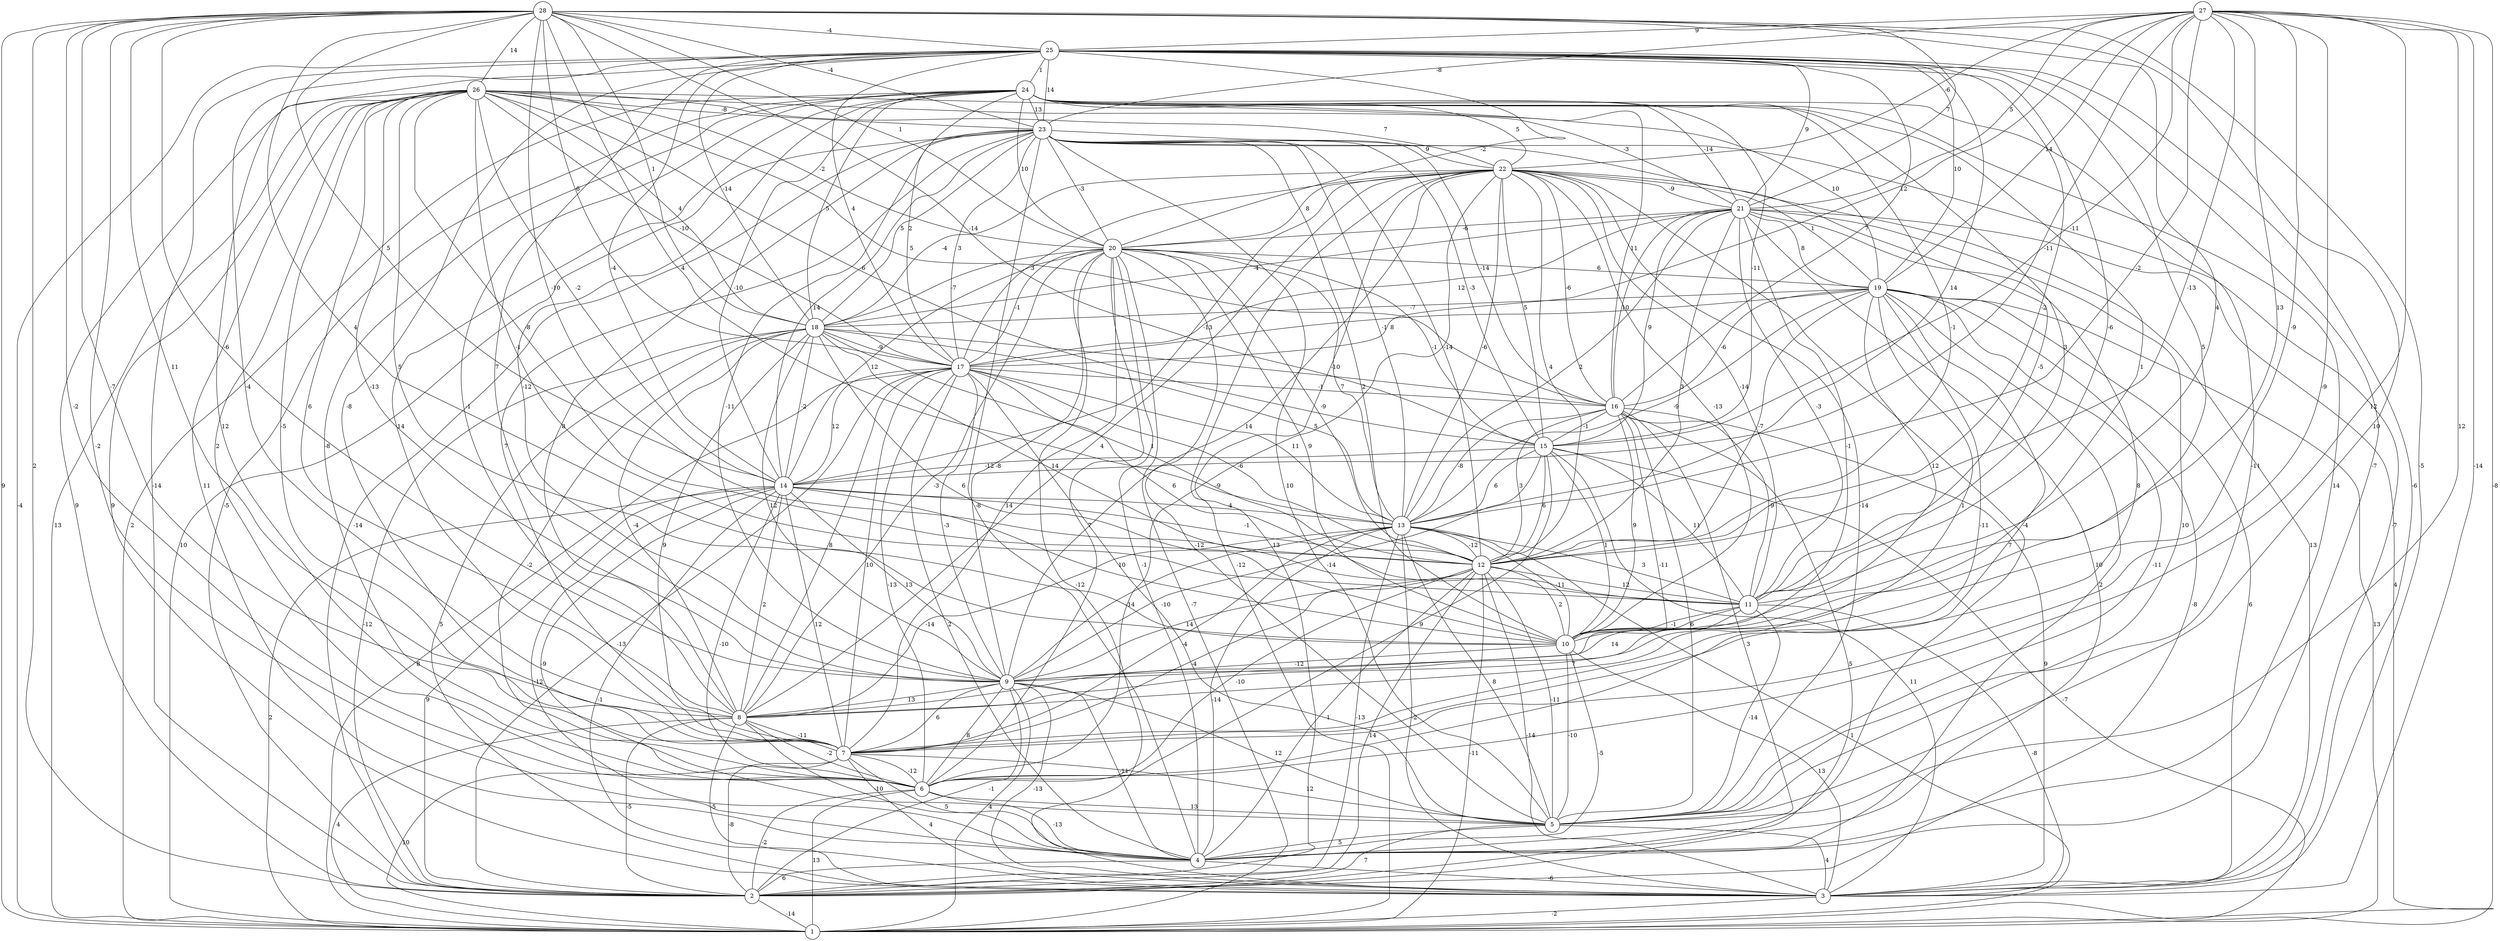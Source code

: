 graph { 
	 fontname="Helvetica,Arial,sans-serif" 
	 node [shape = circle]; 
	 28 -- 1 [label = "9"];
	 28 -- 2 [label = "2"];
	 28 -- 3 [label = "-5"];
	 28 -- 4 [label = "-2"];
	 28 -- 5 [label = "10"];
	 28 -- 6 [label = "-2"];
	 28 -- 7 [label = "-7"];
	 28 -- 8 [label = "11"];
	 28 -- 9 [label = "-6"];
	 28 -- 10 [label = "4"];
	 28 -- 11 [label = "4"];
	 28 -- 12 [label = "-10"];
	 28 -- 13 [label = "4"];
	 28 -- 14 [label = "5"];
	 28 -- 15 [label = "-14"];
	 28 -- 17 [label = "6"];
	 28 -- 18 [label = "1"];
	 28 -- 20 [label = "1"];
	 28 -- 21 [label = "7"];
	 28 -- 23 [label = "-4"];
	 28 -- 25 [label = "-4"];
	 28 -- 26 [label = "14"];
	 27 -- 1 [label = "-8"];
	 27 -- 3 [label = "-14"];
	 27 -- 5 [label = "12"];
	 27 -- 6 [label = "12"];
	 27 -- 7 [label = "-9"];
	 27 -- 10 [label = "-9"];
	 27 -- 11 [label = "13"];
	 27 -- 12 [label = "-13"];
	 27 -- 13 [label = "-2"];
	 27 -- 14 [label = "-11"];
	 27 -- 15 [label = "-11"];
	 27 -- 17 [label = "12"];
	 27 -- 19 [label = "14"];
	 27 -- 21 [label = "5"];
	 27 -- 22 [label = "-6"];
	 27 -- 23 [label = "-8"];
	 27 -- 25 [label = "9"];
	 26 -- 1 [label = "13"];
	 26 -- 2 [label = "9"];
	 26 -- 3 [label = "9"];
	 26 -- 4 [label = "11"];
	 26 -- 6 [label = "2"];
	 26 -- 7 [label = "-5"];
	 26 -- 8 [label = "6"];
	 26 -- 9 [label = "-13"];
	 26 -- 10 [label = "5"];
	 26 -- 11 [label = "-1"];
	 26 -- 12 [label = "-8"];
	 26 -- 14 [label = "-2"];
	 26 -- 15 [label = "6"];
	 26 -- 16 [label = "5"];
	 26 -- 17 [label = "-10"];
	 26 -- 18 [label = "4"];
	 26 -- 19 [label = "10"];
	 26 -- 20 [label = "-2"];
	 26 -- 21 [label = "-3"];
	 26 -- 22 [label = "7"];
	 26 -- 23 [label = "-8"];
	 25 -- 1 [label = "-4"];
	 25 -- 2 [label = "-14"];
	 25 -- 3 [label = "-6"];
	 25 -- 4 [label = "-7"];
	 25 -- 6 [label = "12"];
	 25 -- 7 [label = "-8"];
	 25 -- 8 [label = "-4"];
	 25 -- 9 [label = "7"];
	 25 -- 10 [label = "5"];
	 25 -- 11 [label = "-6"];
	 25 -- 12 [label = "-2"];
	 25 -- 13 [label = "14"];
	 25 -- 14 [label = "-4"];
	 25 -- 16 [label = "7"];
	 25 -- 17 [label = "4"];
	 25 -- 18 [label = "-14"];
	 25 -- 19 [label = "10"];
	 25 -- 20 [label = "-2"];
	 25 -- 21 [label = "9"];
	 25 -- 23 [label = "14"];
	 25 -- 24 [label = "1"];
	 24 -- 1 [label = "2"];
	 24 -- 2 [label = "-5"];
	 24 -- 4 [label = "14"];
	 24 -- 5 [label = "-11"];
	 24 -- 6 [label = "-8"];
	 24 -- 7 [label = "14"];
	 24 -- 8 [label = "-1"];
	 24 -- 9 [label = "-12"];
	 24 -- 10 [label = "1"];
	 24 -- 11 [label = "3"];
	 24 -- 12 [label = "-1"];
	 24 -- 14 [label = "-10"];
	 24 -- 15 [label = "-11"];
	 24 -- 16 [label = "11"];
	 24 -- 17 [label = "2"];
	 24 -- 18 [label = "5"];
	 24 -- 20 [label = "10"];
	 24 -- 21 [label = "-14"];
	 24 -- 22 [label = "5"];
	 24 -- 23 [label = "13"];
	 23 -- 1 [label = "10"];
	 23 -- 2 [label = "-14"];
	 23 -- 3 [label = "-7"];
	 23 -- 4 [label = "-8"];
	 23 -- 5 [label = "10"];
	 23 -- 7 [label = "7"];
	 23 -- 8 [label = "8"];
	 23 -- 9 [label = "-11"];
	 23 -- 10 [label = "2"];
	 23 -- 11 [label = "-5"];
	 23 -- 12 [label = "-14"];
	 23 -- 13 [label = "-1"];
	 23 -- 14 [label = "14"];
	 23 -- 15 [label = "-3"];
	 23 -- 16 [label = "-14"];
	 23 -- 17 [label = "3"];
	 23 -- 18 [label = "5"];
	 23 -- 20 [label = "-3"];
	 23 -- 22 [label = "9"];
	 22 -- 1 [label = "-12"];
	 22 -- 2 [label = "13"];
	 22 -- 3 [label = "13"];
	 22 -- 4 [label = "-4"];
	 22 -- 5 [label = "-14"];
	 22 -- 6 [label = "-9"];
	 22 -- 8 [label = "4"];
	 22 -- 9 [label = "14"];
	 22 -- 10 [label = "-13"];
	 22 -- 11 [label = "-14"];
	 22 -- 12 [label = "4"];
	 22 -- 13 [label = "-6"];
	 22 -- 14 [label = "-13"];
	 22 -- 15 [label = "5"];
	 22 -- 16 [label = "-6"];
	 22 -- 17 [label = "3"];
	 22 -- 18 [label = "-4"];
	 22 -- 19 [label = "1"];
	 22 -- 20 [label = "8"];
	 22 -- 21 [label = "-9"];
	 21 -- 1 [label = "4"];
	 21 -- 2 [label = "10"];
	 21 -- 5 [label = "10"];
	 21 -- 7 [label = "8"];
	 21 -- 9 [label = "-1"];
	 21 -- 11 [label = "-3"];
	 21 -- 12 [label = "3"];
	 21 -- 13 [label = "2"];
	 21 -- 15 [label = "9"];
	 21 -- 16 [label = "10"];
	 21 -- 17 [label = "12"];
	 21 -- 18 [label = "-4"];
	 21 -- 19 [label = "8"];
	 21 -- 20 [label = "-6"];
	 20 -- 1 [label = "-7"];
	 20 -- 3 [label = "-12"];
	 20 -- 4 [label = "-1"];
	 20 -- 5 [label = "-12"];
	 20 -- 6 [label = "7"];
	 20 -- 7 [label = "14"];
	 20 -- 8 [label = "-3"];
	 20 -- 9 [label = "-8"];
	 20 -- 10 [label = "9"];
	 20 -- 12 [label = "-9"];
	 20 -- 13 [label = "7"];
	 20 -- 14 [label = "12"];
	 20 -- 15 [label = "-1"];
	 20 -- 17 [label = "-1"];
	 20 -- 18 [label = "-7"];
	 20 -- 19 [label = "6"];
	 19 -- 1 [label = "13"];
	 19 -- 2 [label = "-8"];
	 19 -- 3 [label = "6"];
	 19 -- 4 [label = "2"];
	 19 -- 5 [label = "-11"];
	 19 -- 6 [label = "7"];
	 19 -- 7 [label = "-11"];
	 19 -- 8 [label = "1"];
	 19 -- 10 [label = "12"];
	 19 -- 12 [label = "-7"];
	 19 -- 13 [label = "-9"];
	 19 -- 16 [label = "-6"];
	 19 -- 17 [label = "8"];
	 19 -- 18 [label = "-7"];
	 18 -- 2 [label = "-12"];
	 18 -- 3 [label = "5"];
	 18 -- 6 [label = "-2"];
	 18 -- 7 [label = "9"];
	 18 -- 8 [label = "-4"];
	 18 -- 9 [label = "12"];
	 18 -- 10 [label = "6"];
	 18 -- 11 [label = "14"];
	 18 -- 12 [label = "1"];
	 18 -- 13 [label = "5"];
	 18 -- 14 [label = "-2"];
	 18 -- 16 [label = "-10"];
	 18 -- 17 [label = "-9"];
	 17 -- 1 [label = "8"];
	 17 -- 2 [label = "-13"];
	 17 -- 4 [label = "2"];
	 17 -- 5 [label = "-10"];
	 17 -- 6 [label = "-13"];
	 17 -- 7 [label = "10"];
	 17 -- 8 [label = "8"];
	 17 -- 9 [label = "-3"];
	 17 -- 11 [label = "6"];
	 17 -- 12 [label = "-6"];
	 17 -- 13 [label = "11"];
	 17 -- 14 [label = "12"];
	 17 -- 16 [label = "-1"];
	 16 -- 2 [label = "5"];
	 16 -- 3 [label = "9"];
	 16 -- 4 [label = "3"];
	 16 -- 5 [label = "6"];
	 16 -- 8 [label = "-11"];
	 16 -- 10 [label = "9"];
	 16 -- 11 [label = "-9"];
	 16 -- 12 [label = "3"];
	 16 -- 13 [label = "-8"];
	 16 -- 15 [label = "-1"];
	 15 -- 1 [label = "-7"];
	 15 -- 3 [label = "11"];
	 15 -- 6 [label = "9"];
	 15 -- 9 [label = "-14"];
	 15 -- 10 [label = "1"];
	 15 -- 11 [label = "11"];
	 15 -- 12 [label = "6"];
	 15 -- 13 [label = "6"];
	 15 -- 14 [label = "-12"];
	 14 -- 1 [label = "2"];
	 14 -- 2 [label = "9"];
	 14 -- 3 [label = "-1"];
	 14 -- 4 [label = "-12"];
	 14 -- 5 [label = "-9"];
	 14 -- 6 [label = "-10"];
	 14 -- 7 [label = "12"];
	 14 -- 8 [label = "2"];
	 14 -- 9 [label = "13"];
	 14 -- 10 [label = "10"];
	 14 -- 12 [label = "-1"];
	 14 -- 13 [label = "4"];
	 13 -- 1 [label = "1"];
	 13 -- 2 [label = "-13"];
	 13 -- 3 [label = "-2"];
	 13 -- 4 [label = "-14"];
	 13 -- 5 [label = "8"];
	 13 -- 7 [label = "-4"];
	 13 -- 8 [label = "-14"];
	 13 -- 9 [label = "-14"];
	 13 -- 10 [label = "-11"];
	 13 -- 11 [label = "3"];
	 13 -- 12 [label = "-12"];
	 12 -- 1 [label = "-11"];
	 12 -- 2 [label = "14"];
	 12 -- 3 [label = "-14"];
	 12 -- 4 [label = "-1"];
	 12 -- 5 [label = "-11"];
	 12 -- 6 [label = "-10"];
	 12 -- 7 [label = "-4"];
	 12 -- 9 [label = "14"];
	 12 -- 10 [label = "2"];
	 12 -- 11 [label = "12"];
	 11 -- 3 [label = "-8"];
	 11 -- 5 [label = "-14"];
	 11 -- 8 [label = "7"];
	 11 -- 9 [label = "14"];
	 11 -- 10 [label = "-1"];
	 10 -- 3 [label = "13"];
	 10 -- 4 [label = "-5"];
	 10 -- 5 [label = "-10"];
	 10 -- 9 [label = "-12"];
	 9 -- 1 [label = "4"];
	 9 -- 2 [label = "-1"];
	 9 -- 3 [label = "-13"];
	 9 -- 4 [label = "-11"];
	 9 -- 5 [label = "12"];
	 9 -- 6 [label = "8"];
	 9 -- 7 [label = "6"];
	 9 -- 8 [label = "13"];
	 8 -- 1 [label = "4"];
	 8 -- 2 [label = "-5"];
	 8 -- 3 [label = "-5"];
	 8 -- 4 [label = "-10"];
	 8 -- 6 [label = "-2"];
	 8 -- 7 [label = "-11"];
	 7 -- 1 [label = "10"];
	 7 -- 2 [label = "-8"];
	 7 -- 3 [label = "4"];
	 7 -- 4 [label = "5"];
	 7 -- 5 [label = "12"];
	 7 -- 6 [label = "-12"];
	 6 -- 1 [label = "13"];
	 6 -- 2 [label = "-2"];
	 6 -- 4 [label = "-13"];
	 6 -- 5 [label = "13"];
	 5 -- 2 [label = "7"];
	 5 -- 3 [label = "4"];
	 5 -- 4 [label = "5"];
	 4 -- 2 [label = "6"];
	 4 -- 3 [label = "-6"];
	 3 -- 1 [label = "-2"];
	 2 -- 1 [label = "-14"];
	 1;
	 2;
	 3;
	 4;
	 5;
	 6;
	 7;
	 8;
	 9;
	 10;
	 11;
	 12;
	 13;
	 14;
	 15;
	 16;
	 17;
	 18;
	 19;
	 20;
	 21;
	 22;
	 23;
	 24;
	 25;
	 26;
	 27;
	 28;
}
